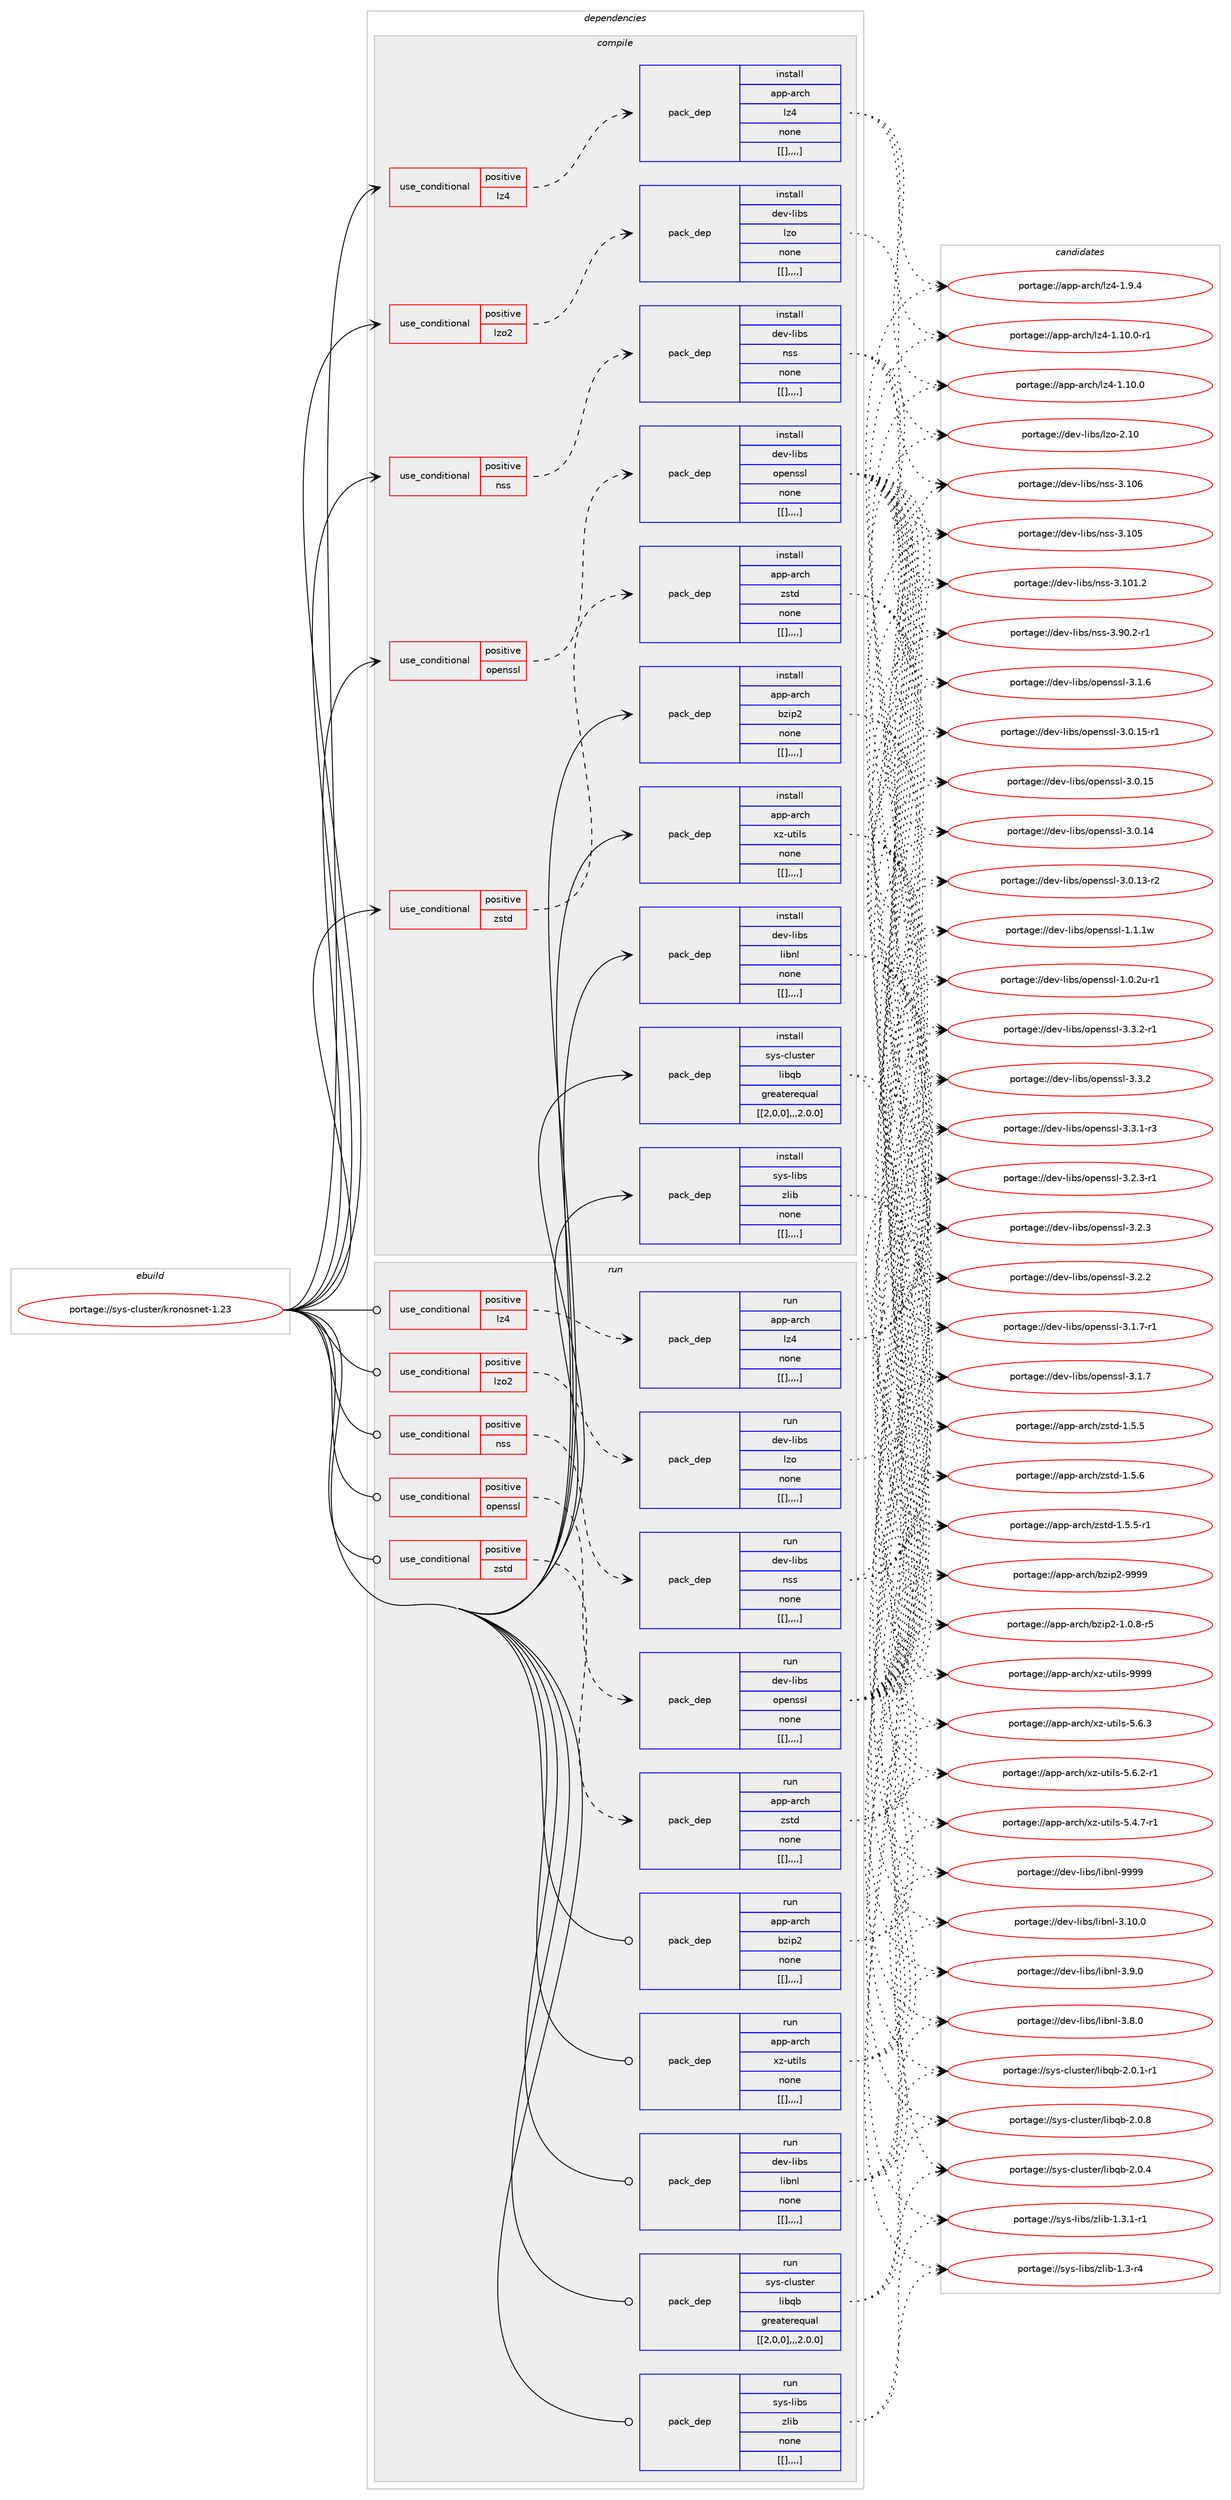 digraph prolog {

# *************
# Graph options
# *************

newrank=true;
concentrate=true;
compound=true;
graph [rankdir=LR,fontname=Helvetica,fontsize=10,ranksep=1.5];#, ranksep=2.5, nodesep=0.2];
edge  [arrowhead=vee];
node  [fontname=Helvetica,fontsize=10];

# **********
# The ebuild
# **********

subgraph cluster_leftcol {
color=gray;
label=<<i>ebuild</i>>;
id [label="portage://sys-cluster/kronosnet-1.23", color=red, width=4, href="../sys-cluster/kronosnet-1.23.svg"];
}

# ****************
# The dependencies
# ****************

subgraph cluster_midcol {
color=gray;
label=<<i>dependencies</i>>;
subgraph cluster_compile {
fillcolor="#eeeeee";
style=filled;
label=<<i>compile</i>>;
subgraph cond244 {
dependency1171 [label=<<TABLE BORDER="0" CELLBORDER="1" CELLSPACING="0" CELLPADDING="4"><TR><TD ROWSPAN="3" CELLPADDING="10">use_conditional</TD></TR><TR><TD>positive</TD></TR><TR><TD>lz4</TD></TR></TABLE>>, shape=none, color=red];
subgraph pack918 {
dependency1173 [label=<<TABLE BORDER="0" CELLBORDER="1" CELLSPACING="0" CELLPADDING="4" WIDTH="220"><TR><TD ROWSPAN="6" CELLPADDING="30">pack_dep</TD></TR><TR><TD WIDTH="110">install</TD></TR><TR><TD>app-arch</TD></TR><TR><TD>lz4</TD></TR><TR><TD>none</TD></TR><TR><TD>[[],,,,]</TD></TR></TABLE>>, shape=none, color=blue];
}
dependency1171:e -> dependency1173:w [weight=20,style="dashed",arrowhead="vee"];
}
id:e -> dependency1171:w [weight=20,style="solid",arrowhead="vee"];
subgraph cond246 {
dependency1175 [label=<<TABLE BORDER="0" CELLBORDER="1" CELLSPACING="0" CELLPADDING="4"><TR><TD ROWSPAN="3" CELLPADDING="10">use_conditional</TD></TR><TR><TD>positive</TD></TR><TR><TD>lzo2</TD></TR></TABLE>>, shape=none, color=red];
subgraph pack920 {
dependency1177 [label=<<TABLE BORDER="0" CELLBORDER="1" CELLSPACING="0" CELLPADDING="4" WIDTH="220"><TR><TD ROWSPAN="6" CELLPADDING="30">pack_dep</TD></TR><TR><TD WIDTH="110">install</TD></TR><TR><TD>dev-libs</TD></TR><TR><TD>lzo</TD></TR><TR><TD>none</TD></TR><TR><TD>[[],,,,]</TD></TR></TABLE>>, shape=none, color=blue];
}
dependency1175:e -> dependency1177:w [weight=20,style="dashed",arrowhead="vee"];
}
id:e -> dependency1175:w [weight=20,style="solid",arrowhead="vee"];
subgraph cond247 {
dependency1179 [label=<<TABLE BORDER="0" CELLBORDER="1" CELLSPACING="0" CELLPADDING="4"><TR><TD ROWSPAN="3" CELLPADDING="10">use_conditional</TD></TR><TR><TD>positive</TD></TR><TR><TD>nss</TD></TR></TABLE>>, shape=none, color=red];
subgraph pack922 {
dependency1180 [label=<<TABLE BORDER="0" CELLBORDER="1" CELLSPACING="0" CELLPADDING="4" WIDTH="220"><TR><TD ROWSPAN="6" CELLPADDING="30">pack_dep</TD></TR><TR><TD WIDTH="110">install</TD></TR><TR><TD>dev-libs</TD></TR><TR><TD>nss</TD></TR><TR><TD>none</TD></TR><TR><TD>[[],,,,]</TD></TR></TABLE>>, shape=none, color=blue];
}
dependency1179:e -> dependency1180:w [weight=20,style="dashed",arrowhead="vee"];
}
id:e -> dependency1179:w [weight=20,style="solid",arrowhead="vee"];
subgraph cond248 {
dependency1182 [label=<<TABLE BORDER="0" CELLBORDER="1" CELLSPACING="0" CELLPADDING="4"><TR><TD ROWSPAN="3" CELLPADDING="10">use_conditional</TD></TR><TR><TD>positive</TD></TR><TR><TD>openssl</TD></TR></TABLE>>, shape=none, color=red];
subgraph pack924 {
dependency1183 [label=<<TABLE BORDER="0" CELLBORDER="1" CELLSPACING="0" CELLPADDING="4" WIDTH="220"><TR><TD ROWSPAN="6" CELLPADDING="30">pack_dep</TD></TR><TR><TD WIDTH="110">install</TD></TR><TR><TD>dev-libs</TD></TR><TR><TD>openssl</TD></TR><TR><TD>none</TD></TR><TR><TD>[[],,,,]</TD></TR></TABLE>>, shape=none, color=blue];
}
dependency1182:e -> dependency1183:w [weight=20,style="dashed",arrowhead="vee"];
}
id:e -> dependency1182:w [weight=20,style="solid",arrowhead="vee"];
subgraph cond249 {
dependency1186 [label=<<TABLE BORDER="0" CELLBORDER="1" CELLSPACING="0" CELLPADDING="4"><TR><TD ROWSPAN="3" CELLPADDING="10">use_conditional</TD></TR><TR><TD>positive</TD></TR><TR><TD>zstd</TD></TR></TABLE>>, shape=none, color=red];
subgraph pack927 {
dependency1188 [label=<<TABLE BORDER="0" CELLBORDER="1" CELLSPACING="0" CELLPADDING="4" WIDTH="220"><TR><TD ROWSPAN="6" CELLPADDING="30">pack_dep</TD></TR><TR><TD WIDTH="110">install</TD></TR><TR><TD>app-arch</TD></TR><TR><TD>zstd</TD></TR><TR><TD>none</TD></TR><TR><TD>[[],,,,]</TD></TR></TABLE>>, shape=none, color=blue];
}
dependency1186:e -> dependency1188:w [weight=20,style="dashed",arrowhead="vee"];
}
id:e -> dependency1186:w [weight=20,style="solid",arrowhead="vee"];
subgraph pack930 {
dependency1192 [label=<<TABLE BORDER="0" CELLBORDER="1" CELLSPACING="0" CELLPADDING="4" WIDTH="220"><TR><TD ROWSPAN="6" CELLPADDING="30">pack_dep</TD></TR><TR><TD WIDTH="110">install</TD></TR><TR><TD>app-arch</TD></TR><TR><TD>bzip2</TD></TR><TR><TD>none</TD></TR><TR><TD>[[],,,,]</TD></TR></TABLE>>, shape=none, color=blue];
}
id:e -> dependency1192:w [weight=20,style="solid",arrowhead="vee"];
subgraph pack931 {
dependency1193 [label=<<TABLE BORDER="0" CELLBORDER="1" CELLSPACING="0" CELLPADDING="4" WIDTH="220"><TR><TD ROWSPAN="6" CELLPADDING="30">pack_dep</TD></TR><TR><TD WIDTH="110">install</TD></TR><TR><TD>app-arch</TD></TR><TR><TD>xz-utils</TD></TR><TR><TD>none</TD></TR><TR><TD>[[],,,,]</TD></TR></TABLE>>, shape=none, color=blue];
}
id:e -> dependency1193:w [weight=20,style="solid",arrowhead="vee"];
subgraph pack933 {
dependency1196 [label=<<TABLE BORDER="0" CELLBORDER="1" CELLSPACING="0" CELLPADDING="4" WIDTH="220"><TR><TD ROWSPAN="6" CELLPADDING="30">pack_dep</TD></TR><TR><TD WIDTH="110">install</TD></TR><TR><TD>dev-libs</TD></TR><TR><TD>libnl</TD></TR><TR><TD>none</TD></TR><TR><TD>[[],,,,]</TD></TR></TABLE>>, shape=none, color=blue];
}
id:e -> dependency1196:w [weight=20,style="solid",arrowhead="vee"];
subgraph pack935 {
dependency1198 [label=<<TABLE BORDER="0" CELLBORDER="1" CELLSPACING="0" CELLPADDING="4" WIDTH="220"><TR><TD ROWSPAN="6" CELLPADDING="30">pack_dep</TD></TR><TR><TD WIDTH="110">install</TD></TR><TR><TD>sys-cluster</TD></TR><TR><TD>libqb</TD></TR><TR><TD>greaterequal</TD></TR><TR><TD>[[2,0,0],,,2.0.0]</TD></TR></TABLE>>, shape=none, color=blue];
}
id:e -> dependency1198:w [weight=20,style="solid",arrowhead="vee"];
subgraph pack936 {
dependency1200 [label=<<TABLE BORDER="0" CELLBORDER="1" CELLSPACING="0" CELLPADDING="4" WIDTH="220"><TR><TD ROWSPAN="6" CELLPADDING="30">pack_dep</TD></TR><TR><TD WIDTH="110">install</TD></TR><TR><TD>sys-libs</TD></TR><TR><TD>zlib</TD></TR><TR><TD>none</TD></TR><TR><TD>[[],,,,]</TD></TR></TABLE>>, shape=none, color=blue];
}
id:e -> dependency1200:w [weight=20,style="solid",arrowhead="vee"];
}
subgraph cluster_compileandrun {
fillcolor="#eeeeee";
style=filled;
label=<<i>compile and run</i>>;
}
subgraph cluster_run {
fillcolor="#eeeeee";
style=filled;
label=<<i>run</i>>;
subgraph cond254 {
dependency1203 [label=<<TABLE BORDER="0" CELLBORDER="1" CELLSPACING="0" CELLPADDING="4"><TR><TD ROWSPAN="3" CELLPADDING="10">use_conditional</TD></TR><TR><TD>positive</TD></TR><TR><TD>lz4</TD></TR></TABLE>>, shape=none, color=red];
subgraph pack939 {
dependency1204 [label=<<TABLE BORDER="0" CELLBORDER="1" CELLSPACING="0" CELLPADDING="4" WIDTH="220"><TR><TD ROWSPAN="6" CELLPADDING="30">pack_dep</TD></TR><TR><TD WIDTH="110">run</TD></TR><TR><TD>app-arch</TD></TR><TR><TD>lz4</TD></TR><TR><TD>none</TD></TR><TR><TD>[[],,,,]</TD></TR></TABLE>>, shape=none, color=blue];
}
dependency1203:e -> dependency1204:w [weight=20,style="dashed",arrowhead="vee"];
}
id:e -> dependency1203:w [weight=20,style="solid",arrowhead="odot"];
subgraph cond255 {
dependency1208 [label=<<TABLE BORDER="0" CELLBORDER="1" CELLSPACING="0" CELLPADDING="4"><TR><TD ROWSPAN="3" CELLPADDING="10">use_conditional</TD></TR><TR><TD>positive</TD></TR><TR><TD>lzo2</TD></TR></TABLE>>, shape=none, color=red];
subgraph pack943 {
dependency1210 [label=<<TABLE BORDER="0" CELLBORDER="1" CELLSPACING="0" CELLPADDING="4" WIDTH="220"><TR><TD ROWSPAN="6" CELLPADDING="30">pack_dep</TD></TR><TR><TD WIDTH="110">run</TD></TR><TR><TD>dev-libs</TD></TR><TR><TD>lzo</TD></TR><TR><TD>none</TD></TR><TR><TD>[[],,,,]</TD></TR></TABLE>>, shape=none, color=blue];
}
dependency1208:e -> dependency1210:w [weight=20,style="dashed",arrowhead="vee"];
}
id:e -> dependency1208:w [weight=20,style="solid",arrowhead="odot"];
subgraph cond257 {
dependency1216 [label=<<TABLE BORDER="0" CELLBORDER="1" CELLSPACING="0" CELLPADDING="4"><TR><TD ROWSPAN="3" CELLPADDING="10">use_conditional</TD></TR><TR><TD>positive</TD></TR><TR><TD>nss</TD></TR></TABLE>>, shape=none, color=red];
subgraph pack948 {
dependency1217 [label=<<TABLE BORDER="0" CELLBORDER="1" CELLSPACING="0" CELLPADDING="4" WIDTH="220"><TR><TD ROWSPAN="6" CELLPADDING="30">pack_dep</TD></TR><TR><TD WIDTH="110">run</TD></TR><TR><TD>dev-libs</TD></TR><TR><TD>nss</TD></TR><TR><TD>none</TD></TR><TR><TD>[[],,,,]</TD></TR></TABLE>>, shape=none, color=blue];
}
dependency1216:e -> dependency1217:w [weight=20,style="dashed",arrowhead="vee"];
}
id:e -> dependency1216:w [weight=20,style="solid",arrowhead="odot"];
subgraph cond260 {
dependency1221 [label=<<TABLE BORDER="0" CELLBORDER="1" CELLSPACING="0" CELLPADDING="4"><TR><TD ROWSPAN="3" CELLPADDING="10">use_conditional</TD></TR><TR><TD>positive</TD></TR><TR><TD>openssl</TD></TR></TABLE>>, shape=none, color=red];
subgraph pack950 {
dependency1222 [label=<<TABLE BORDER="0" CELLBORDER="1" CELLSPACING="0" CELLPADDING="4" WIDTH="220"><TR><TD ROWSPAN="6" CELLPADDING="30">pack_dep</TD></TR><TR><TD WIDTH="110">run</TD></TR><TR><TD>dev-libs</TD></TR><TR><TD>openssl</TD></TR><TR><TD>none</TD></TR><TR><TD>[[],,,,]</TD></TR></TABLE>>, shape=none, color=blue];
}
dependency1221:e -> dependency1222:w [weight=20,style="dashed",arrowhead="vee"];
}
id:e -> dependency1221:w [weight=20,style="solid",arrowhead="odot"];
subgraph cond262 {
dependency1225 [label=<<TABLE BORDER="0" CELLBORDER="1" CELLSPACING="0" CELLPADDING="4"><TR><TD ROWSPAN="3" CELLPADDING="10">use_conditional</TD></TR><TR><TD>positive</TD></TR><TR><TD>zstd</TD></TR></TABLE>>, shape=none, color=red];
subgraph pack952 {
dependency1226 [label=<<TABLE BORDER="0" CELLBORDER="1" CELLSPACING="0" CELLPADDING="4" WIDTH="220"><TR><TD ROWSPAN="6" CELLPADDING="30">pack_dep</TD></TR><TR><TD WIDTH="110">run</TD></TR><TR><TD>app-arch</TD></TR><TR><TD>zstd</TD></TR><TR><TD>none</TD></TR><TR><TD>[[],,,,]</TD></TR></TABLE>>, shape=none, color=blue];
}
dependency1225:e -> dependency1226:w [weight=20,style="dashed",arrowhead="vee"];
}
id:e -> dependency1225:w [weight=20,style="solid",arrowhead="odot"];
subgraph pack953 {
dependency1228 [label=<<TABLE BORDER="0" CELLBORDER="1" CELLSPACING="0" CELLPADDING="4" WIDTH="220"><TR><TD ROWSPAN="6" CELLPADDING="30">pack_dep</TD></TR><TR><TD WIDTH="110">run</TD></TR><TR><TD>app-arch</TD></TR><TR><TD>bzip2</TD></TR><TR><TD>none</TD></TR><TR><TD>[[],,,,]</TD></TR></TABLE>>, shape=none, color=blue];
}
id:e -> dependency1228:w [weight=20,style="solid",arrowhead="odot"];
subgraph pack955 {
dependency1230 [label=<<TABLE BORDER="0" CELLBORDER="1" CELLSPACING="0" CELLPADDING="4" WIDTH="220"><TR><TD ROWSPAN="6" CELLPADDING="30">pack_dep</TD></TR><TR><TD WIDTH="110">run</TD></TR><TR><TD>app-arch</TD></TR><TR><TD>xz-utils</TD></TR><TR><TD>none</TD></TR><TR><TD>[[],,,,]</TD></TR></TABLE>>, shape=none, color=blue];
}
id:e -> dependency1230:w [weight=20,style="solid",arrowhead="odot"];
subgraph pack956 {
dependency1231 [label=<<TABLE BORDER="0" CELLBORDER="1" CELLSPACING="0" CELLPADDING="4" WIDTH="220"><TR><TD ROWSPAN="6" CELLPADDING="30">pack_dep</TD></TR><TR><TD WIDTH="110">run</TD></TR><TR><TD>dev-libs</TD></TR><TR><TD>libnl</TD></TR><TR><TD>none</TD></TR><TR><TD>[[],,,,]</TD></TR></TABLE>>, shape=none, color=blue];
}
id:e -> dependency1231:w [weight=20,style="solid",arrowhead="odot"];
subgraph pack958 {
dependency1234 [label=<<TABLE BORDER="0" CELLBORDER="1" CELLSPACING="0" CELLPADDING="4" WIDTH="220"><TR><TD ROWSPAN="6" CELLPADDING="30">pack_dep</TD></TR><TR><TD WIDTH="110">run</TD></TR><TR><TD>sys-cluster</TD></TR><TR><TD>libqb</TD></TR><TR><TD>greaterequal</TD></TR><TR><TD>[[2,0,0],,,2.0.0]</TD></TR></TABLE>>, shape=none, color=blue];
}
id:e -> dependency1234:w [weight=20,style="solid",arrowhead="odot"];
subgraph pack959 {
dependency1235 [label=<<TABLE BORDER="0" CELLBORDER="1" CELLSPACING="0" CELLPADDING="4" WIDTH="220"><TR><TD ROWSPAN="6" CELLPADDING="30">pack_dep</TD></TR><TR><TD WIDTH="110">run</TD></TR><TR><TD>sys-libs</TD></TR><TR><TD>zlib</TD></TR><TR><TD>none</TD></TR><TR><TD>[[],,,,]</TD></TR></TABLE>>, shape=none, color=blue];
}
id:e -> dependency1235:w [weight=20,style="solid",arrowhead="odot"];
}
}

# **************
# The candidates
# **************

subgraph cluster_choices {
rank=same;
color=gray;
label=<<i>candidates</i>>;

subgraph choice876 {
color=black;
nodesep=1;
choice971121124597114991044710812252454946494846484511449 [label="portage://app-arch/lz4-1.10.0-r1", color=red, width=4,href="../app-arch/lz4-1.10.0-r1.svg"];
choice97112112459711499104471081225245494649484648 [label="portage://app-arch/lz4-1.10.0", color=red, width=4,href="../app-arch/lz4-1.10.0.svg"];
choice971121124597114991044710812252454946574652 [label="portage://app-arch/lz4-1.9.4", color=red, width=4,href="../app-arch/lz4-1.9.4.svg"];
dependency1173:e -> choice971121124597114991044710812252454946494846484511449:w [style=dotted,weight="100"];
dependency1173:e -> choice97112112459711499104471081225245494649484648:w [style=dotted,weight="100"];
dependency1173:e -> choice971121124597114991044710812252454946574652:w [style=dotted,weight="100"];
}
subgraph choice880 {
color=black;
nodesep=1;
choice1001011184510810598115471081221114550464948 [label="portage://dev-libs/lzo-2.10", color=red, width=4,href="../dev-libs/lzo-2.10.svg"];
dependency1177:e -> choice1001011184510810598115471081221114550464948:w [style=dotted,weight="100"];
}
subgraph choice881 {
color=black;
nodesep=1;
choice100101118451081059811547110115115455146494854 [label="portage://dev-libs/nss-3.106", color=red, width=4,href="../dev-libs/nss-3.106.svg"];
choice100101118451081059811547110115115455146494853 [label="portage://dev-libs/nss-3.105", color=red, width=4,href="../dev-libs/nss-3.105.svg"];
choice1001011184510810598115471101151154551464948494650 [label="portage://dev-libs/nss-3.101.2", color=red, width=4,href="../dev-libs/nss-3.101.2.svg"];
choice100101118451081059811547110115115455146574846504511449 [label="portage://dev-libs/nss-3.90.2-r1", color=red, width=4,href="../dev-libs/nss-3.90.2-r1.svg"];
dependency1180:e -> choice100101118451081059811547110115115455146494854:w [style=dotted,weight="100"];
dependency1180:e -> choice100101118451081059811547110115115455146494853:w [style=dotted,weight="100"];
dependency1180:e -> choice1001011184510810598115471101151154551464948494650:w [style=dotted,weight="100"];
dependency1180:e -> choice100101118451081059811547110115115455146574846504511449:w [style=dotted,weight="100"];
}
subgraph choice884 {
color=black;
nodesep=1;
choice1001011184510810598115471111121011101151151084551465146504511449 [label="portage://dev-libs/openssl-3.3.2-r1", color=red, width=4,href="../dev-libs/openssl-3.3.2-r1.svg"];
choice100101118451081059811547111112101110115115108455146514650 [label="portage://dev-libs/openssl-3.3.2", color=red, width=4,href="../dev-libs/openssl-3.3.2.svg"];
choice1001011184510810598115471111121011101151151084551465146494511451 [label="portage://dev-libs/openssl-3.3.1-r3", color=red, width=4,href="../dev-libs/openssl-3.3.1-r3.svg"];
choice1001011184510810598115471111121011101151151084551465046514511449 [label="portage://dev-libs/openssl-3.2.3-r1", color=red, width=4,href="../dev-libs/openssl-3.2.3-r1.svg"];
choice100101118451081059811547111112101110115115108455146504651 [label="portage://dev-libs/openssl-3.2.3", color=red, width=4,href="../dev-libs/openssl-3.2.3.svg"];
choice100101118451081059811547111112101110115115108455146504650 [label="portage://dev-libs/openssl-3.2.2", color=red, width=4,href="../dev-libs/openssl-3.2.2.svg"];
choice1001011184510810598115471111121011101151151084551464946554511449 [label="portage://dev-libs/openssl-3.1.7-r1", color=red, width=4,href="../dev-libs/openssl-3.1.7-r1.svg"];
choice100101118451081059811547111112101110115115108455146494655 [label="portage://dev-libs/openssl-3.1.7", color=red, width=4,href="../dev-libs/openssl-3.1.7.svg"];
choice100101118451081059811547111112101110115115108455146494654 [label="portage://dev-libs/openssl-3.1.6", color=red, width=4,href="../dev-libs/openssl-3.1.6.svg"];
choice100101118451081059811547111112101110115115108455146484649534511449 [label="portage://dev-libs/openssl-3.0.15-r1", color=red, width=4,href="../dev-libs/openssl-3.0.15-r1.svg"];
choice10010111845108105981154711111210111011511510845514648464953 [label="portage://dev-libs/openssl-3.0.15", color=red, width=4,href="../dev-libs/openssl-3.0.15.svg"];
choice10010111845108105981154711111210111011511510845514648464952 [label="portage://dev-libs/openssl-3.0.14", color=red, width=4,href="../dev-libs/openssl-3.0.14.svg"];
choice100101118451081059811547111112101110115115108455146484649514511450 [label="portage://dev-libs/openssl-3.0.13-r2", color=red, width=4,href="../dev-libs/openssl-3.0.13-r2.svg"];
choice100101118451081059811547111112101110115115108454946494649119 [label="portage://dev-libs/openssl-1.1.1w", color=red, width=4,href="../dev-libs/openssl-1.1.1w.svg"];
choice1001011184510810598115471111121011101151151084549464846501174511449 [label="portage://dev-libs/openssl-1.0.2u-r1", color=red, width=4,href="../dev-libs/openssl-1.0.2u-r1.svg"];
dependency1183:e -> choice1001011184510810598115471111121011101151151084551465146504511449:w [style=dotted,weight="100"];
dependency1183:e -> choice100101118451081059811547111112101110115115108455146514650:w [style=dotted,weight="100"];
dependency1183:e -> choice1001011184510810598115471111121011101151151084551465146494511451:w [style=dotted,weight="100"];
dependency1183:e -> choice1001011184510810598115471111121011101151151084551465046514511449:w [style=dotted,weight="100"];
dependency1183:e -> choice100101118451081059811547111112101110115115108455146504651:w [style=dotted,weight="100"];
dependency1183:e -> choice100101118451081059811547111112101110115115108455146504650:w [style=dotted,weight="100"];
dependency1183:e -> choice1001011184510810598115471111121011101151151084551464946554511449:w [style=dotted,weight="100"];
dependency1183:e -> choice100101118451081059811547111112101110115115108455146494655:w [style=dotted,weight="100"];
dependency1183:e -> choice100101118451081059811547111112101110115115108455146494654:w [style=dotted,weight="100"];
dependency1183:e -> choice100101118451081059811547111112101110115115108455146484649534511449:w [style=dotted,weight="100"];
dependency1183:e -> choice10010111845108105981154711111210111011511510845514648464953:w [style=dotted,weight="100"];
dependency1183:e -> choice10010111845108105981154711111210111011511510845514648464952:w [style=dotted,weight="100"];
dependency1183:e -> choice100101118451081059811547111112101110115115108455146484649514511450:w [style=dotted,weight="100"];
dependency1183:e -> choice100101118451081059811547111112101110115115108454946494649119:w [style=dotted,weight="100"];
dependency1183:e -> choice1001011184510810598115471111121011101151151084549464846501174511449:w [style=dotted,weight="100"];
}
subgraph choice891 {
color=black;
nodesep=1;
choice9711211245971149910447122115116100454946534654 [label="portage://app-arch/zstd-1.5.6", color=red, width=4,href="../app-arch/zstd-1.5.6.svg"];
choice97112112459711499104471221151161004549465346534511449 [label="portage://app-arch/zstd-1.5.5-r1", color=red, width=4,href="../app-arch/zstd-1.5.5-r1.svg"];
choice9711211245971149910447122115116100454946534653 [label="portage://app-arch/zstd-1.5.5", color=red, width=4,href="../app-arch/zstd-1.5.5.svg"];
dependency1188:e -> choice9711211245971149910447122115116100454946534654:w [style=dotted,weight="100"];
dependency1188:e -> choice97112112459711499104471221151161004549465346534511449:w [style=dotted,weight="100"];
dependency1188:e -> choice9711211245971149910447122115116100454946534653:w [style=dotted,weight="100"];
}
subgraph choice893 {
color=black;
nodesep=1;
choice971121124597114991044798122105112504557575757 [label="portage://app-arch/bzip2-9999", color=red, width=4,href="../app-arch/bzip2-9999.svg"];
choice971121124597114991044798122105112504549464846564511453 [label="portage://app-arch/bzip2-1.0.8-r5", color=red, width=4,href="../app-arch/bzip2-1.0.8-r5.svg"];
dependency1192:e -> choice971121124597114991044798122105112504557575757:w [style=dotted,weight="100"];
dependency1192:e -> choice971121124597114991044798122105112504549464846564511453:w [style=dotted,weight="100"];
}
subgraph choice895 {
color=black;
nodesep=1;
choice9711211245971149910447120122451171161051081154557575757 [label="portage://app-arch/xz-utils-9999", color=red, width=4,href="../app-arch/xz-utils-9999.svg"];
choice971121124597114991044712012245117116105108115455346544651 [label="portage://app-arch/xz-utils-5.6.3", color=red, width=4,href="../app-arch/xz-utils-5.6.3.svg"];
choice9711211245971149910447120122451171161051081154553465446504511449 [label="portage://app-arch/xz-utils-5.6.2-r1", color=red, width=4,href="../app-arch/xz-utils-5.6.2-r1.svg"];
choice9711211245971149910447120122451171161051081154553465246554511449 [label="portage://app-arch/xz-utils-5.4.7-r1", color=red, width=4,href="../app-arch/xz-utils-5.4.7-r1.svg"];
dependency1193:e -> choice9711211245971149910447120122451171161051081154557575757:w [style=dotted,weight="100"];
dependency1193:e -> choice971121124597114991044712012245117116105108115455346544651:w [style=dotted,weight="100"];
dependency1193:e -> choice9711211245971149910447120122451171161051081154553465446504511449:w [style=dotted,weight="100"];
dependency1193:e -> choice9711211245971149910447120122451171161051081154553465246554511449:w [style=dotted,weight="100"];
}
subgraph choice897 {
color=black;
nodesep=1;
choice100101118451081059811547108105981101084557575757 [label="portage://dev-libs/libnl-9999", color=red, width=4,href="../dev-libs/libnl-9999.svg"];
choice1001011184510810598115471081059811010845514649484648 [label="portage://dev-libs/libnl-3.10.0", color=red, width=4,href="../dev-libs/libnl-3.10.0.svg"];
choice10010111845108105981154710810598110108455146574648 [label="portage://dev-libs/libnl-3.9.0", color=red, width=4,href="../dev-libs/libnl-3.9.0.svg"];
choice10010111845108105981154710810598110108455146564648 [label="portage://dev-libs/libnl-3.8.0", color=red, width=4,href="../dev-libs/libnl-3.8.0.svg"];
dependency1196:e -> choice100101118451081059811547108105981101084557575757:w [style=dotted,weight="100"];
dependency1196:e -> choice1001011184510810598115471081059811010845514649484648:w [style=dotted,weight="100"];
dependency1196:e -> choice10010111845108105981154710810598110108455146574648:w [style=dotted,weight="100"];
dependency1196:e -> choice10010111845108105981154710810598110108455146564648:w [style=dotted,weight="100"];
}
subgraph choice899 {
color=black;
nodesep=1;
choice1151211154599108117115116101114471081059811398455046484656 [label="portage://sys-cluster/libqb-2.0.8", color=red, width=4,href="../sys-cluster/libqb-2.0.8.svg"];
choice1151211154599108117115116101114471081059811398455046484652 [label="portage://sys-cluster/libqb-2.0.4", color=red, width=4,href="../sys-cluster/libqb-2.0.4.svg"];
choice11512111545991081171151161011144710810598113984550464846494511449 [label="portage://sys-cluster/libqb-2.0.1-r1", color=red, width=4,href="../sys-cluster/libqb-2.0.1-r1.svg"];
dependency1198:e -> choice1151211154599108117115116101114471081059811398455046484656:w [style=dotted,weight="100"];
dependency1198:e -> choice1151211154599108117115116101114471081059811398455046484652:w [style=dotted,weight="100"];
dependency1198:e -> choice11512111545991081171151161011144710810598113984550464846494511449:w [style=dotted,weight="100"];
}
subgraph choice900 {
color=black;
nodesep=1;
choice115121115451081059811547122108105984549465146494511449 [label="portage://sys-libs/zlib-1.3.1-r1", color=red, width=4,href="../sys-libs/zlib-1.3.1-r1.svg"];
choice11512111545108105981154712210810598454946514511452 [label="portage://sys-libs/zlib-1.3-r4", color=red, width=4,href="../sys-libs/zlib-1.3-r4.svg"];
dependency1200:e -> choice115121115451081059811547122108105984549465146494511449:w [style=dotted,weight="100"];
dependency1200:e -> choice11512111545108105981154712210810598454946514511452:w [style=dotted,weight="100"];
}
subgraph choice903 {
color=black;
nodesep=1;
choice971121124597114991044710812252454946494846484511449 [label="portage://app-arch/lz4-1.10.0-r1", color=red, width=4,href="../app-arch/lz4-1.10.0-r1.svg"];
choice97112112459711499104471081225245494649484648 [label="portage://app-arch/lz4-1.10.0", color=red, width=4,href="../app-arch/lz4-1.10.0.svg"];
choice971121124597114991044710812252454946574652 [label="portage://app-arch/lz4-1.9.4", color=red, width=4,href="../app-arch/lz4-1.9.4.svg"];
dependency1204:e -> choice971121124597114991044710812252454946494846484511449:w [style=dotted,weight="100"];
dependency1204:e -> choice97112112459711499104471081225245494649484648:w [style=dotted,weight="100"];
dependency1204:e -> choice971121124597114991044710812252454946574652:w [style=dotted,weight="100"];
}
subgraph choice905 {
color=black;
nodesep=1;
choice1001011184510810598115471081221114550464948 [label="portage://dev-libs/lzo-2.10", color=red, width=4,href="../dev-libs/lzo-2.10.svg"];
dependency1210:e -> choice1001011184510810598115471081221114550464948:w [style=dotted,weight="100"];
}
subgraph choice906 {
color=black;
nodesep=1;
choice100101118451081059811547110115115455146494854 [label="portage://dev-libs/nss-3.106", color=red, width=4,href="../dev-libs/nss-3.106.svg"];
choice100101118451081059811547110115115455146494853 [label="portage://dev-libs/nss-3.105", color=red, width=4,href="../dev-libs/nss-3.105.svg"];
choice1001011184510810598115471101151154551464948494650 [label="portage://dev-libs/nss-3.101.2", color=red, width=4,href="../dev-libs/nss-3.101.2.svg"];
choice100101118451081059811547110115115455146574846504511449 [label="portage://dev-libs/nss-3.90.2-r1", color=red, width=4,href="../dev-libs/nss-3.90.2-r1.svg"];
dependency1217:e -> choice100101118451081059811547110115115455146494854:w [style=dotted,weight="100"];
dependency1217:e -> choice100101118451081059811547110115115455146494853:w [style=dotted,weight="100"];
dependency1217:e -> choice1001011184510810598115471101151154551464948494650:w [style=dotted,weight="100"];
dependency1217:e -> choice100101118451081059811547110115115455146574846504511449:w [style=dotted,weight="100"];
}
subgraph choice910 {
color=black;
nodesep=1;
choice1001011184510810598115471111121011101151151084551465146504511449 [label="portage://dev-libs/openssl-3.3.2-r1", color=red, width=4,href="../dev-libs/openssl-3.3.2-r1.svg"];
choice100101118451081059811547111112101110115115108455146514650 [label="portage://dev-libs/openssl-3.3.2", color=red, width=4,href="../dev-libs/openssl-3.3.2.svg"];
choice1001011184510810598115471111121011101151151084551465146494511451 [label="portage://dev-libs/openssl-3.3.1-r3", color=red, width=4,href="../dev-libs/openssl-3.3.1-r3.svg"];
choice1001011184510810598115471111121011101151151084551465046514511449 [label="portage://dev-libs/openssl-3.2.3-r1", color=red, width=4,href="../dev-libs/openssl-3.2.3-r1.svg"];
choice100101118451081059811547111112101110115115108455146504651 [label="portage://dev-libs/openssl-3.2.3", color=red, width=4,href="../dev-libs/openssl-3.2.3.svg"];
choice100101118451081059811547111112101110115115108455146504650 [label="portage://dev-libs/openssl-3.2.2", color=red, width=4,href="../dev-libs/openssl-3.2.2.svg"];
choice1001011184510810598115471111121011101151151084551464946554511449 [label="portage://dev-libs/openssl-3.1.7-r1", color=red, width=4,href="../dev-libs/openssl-3.1.7-r1.svg"];
choice100101118451081059811547111112101110115115108455146494655 [label="portage://dev-libs/openssl-3.1.7", color=red, width=4,href="../dev-libs/openssl-3.1.7.svg"];
choice100101118451081059811547111112101110115115108455146494654 [label="portage://dev-libs/openssl-3.1.6", color=red, width=4,href="../dev-libs/openssl-3.1.6.svg"];
choice100101118451081059811547111112101110115115108455146484649534511449 [label="portage://dev-libs/openssl-3.0.15-r1", color=red, width=4,href="../dev-libs/openssl-3.0.15-r1.svg"];
choice10010111845108105981154711111210111011511510845514648464953 [label="portage://dev-libs/openssl-3.0.15", color=red, width=4,href="../dev-libs/openssl-3.0.15.svg"];
choice10010111845108105981154711111210111011511510845514648464952 [label="portage://dev-libs/openssl-3.0.14", color=red, width=4,href="../dev-libs/openssl-3.0.14.svg"];
choice100101118451081059811547111112101110115115108455146484649514511450 [label="portage://dev-libs/openssl-3.0.13-r2", color=red, width=4,href="../dev-libs/openssl-3.0.13-r2.svg"];
choice100101118451081059811547111112101110115115108454946494649119 [label="portage://dev-libs/openssl-1.1.1w", color=red, width=4,href="../dev-libs/openssl-1.1.1w.svg"];
choice1001011184510810598115471111121011101151151084549464846501174511449 [label="portage://dev-libs/openssl-1.0.2u-r1", color=red, width=4,href="../dev-libs/openssl-1.0.2u-r1.svg"];
dependency1222:e -> choice1001011184510810598115471111121011101151151084551465146504511449:w [style=dotted,weight="100"];
dependency1222:e -> choice100101118451081059811547111112101110115115108455146514650:w [style=dotted,weight="100"];
dependency1222:e -> choice1001011184510810598115471111121011101151151084551465146494511451:w [style=dotted,weight="100"];
dependency1222:e -> choice1001011184510810598115471111121011101151151084551465046514511449:w [style=dotted,weight="100"];
dependency1222:e -> choice100101118451081059811547111112101110115115108455146504651:w [style=dotted,weight="100"];
dependency1222:e -> choice100101118451081059811547111112101110115115108455146504650:w [style=dotted,weight="100"];
dependency1222:e -> choice1001011184510810598115471111121011101151151084551464946554511449:w [style=dotted,weight="100"];
dependency1222:e -> choice100101118451081059811547111112101110115115108455146494655:w [style=dotted,weight="100"];
dependency1222:e -> choice100101118451081059811547111112101110115115108455146494654:w [style=dotted,weight="100"];
dependency1222:e -> choice100101118451081059811547111112101110115115108455146484649534511449:w [style=dotted,weight="100"];
dependency1222:e -> choice10010111845108105981154711111210111011511510845514648464953:w [style=dotted,weight="100"];
dependency1222:e -> choice10010111845108105981154711111210111011511510845514648464952:w [style=dotted,weight="100"];
dependency1222:e -> choice100101118451081059811547111112101110115115108455146484649514511450:w [style=dotted,weight="100"];
dependency1222:e -> choice100101118451081059811547111112101110115115108454946494649119:w [style=dotted,weight="100"];
dependency1222:e -> choice1001011184510810598115471111121011101151151084549464846501174511449:w [style=dotted,weight="100"];
}
subgraph choice918 {
color=black;
nodesep=1;
choice9711211245971149910447122115116100454946534654 [label="portage://app-arch/zstd-1.5.6", color=red, width=4,href="../app-arch/zstd-1.5.6.svg"];
choice97112112459711499104471221151161004549465346534511449 [label="portage://app-arch/zstd-1.5.5-r1", color=red, width=4,href="../app-arch/zstd-1.5.5-r1.svg"];
choice9711211245971149910447122115116100454946534653 [label="portage://app-arch/zstd-1.5.5", color=red, width=4,href="../app-arch/zstd-1.5.5.svg"];
dependency1226:e -> choice9711211245971149910447122115116100454946534654:w [style=dotted,weight="100"];
dependency1226:e -> choice97112112459711499104471221151161004549465346534511449:w [style=dotted,weight="100"];
dependency1226:e -> choice9711211245971149910447122115116100454946534653:w [style=dotted,weight="100"];
}
subgraph choice920 {
color=black;
nodesep=1;
choice971121124597114991044798122105112504557575757 [label="portage://app-arch/bzip2-9999", color=red, width=4,href="../app-arch/bzip2-9999.svg"];
choice971121124597114991044798122105112504549464846564511453 [label="portage://app-arch/bzip2-1.0.8-r5", color=red, width=4,href="../app-arch/bzip2-1.0.8-r5.svg"];
dependency1228:e -> choice971121124597114991044798122105112504557575757:w [style=dotted,weight="100"];
dependency1228:e -> choice971121124597114991044798122105112504549464846564511453:w [style=dotted,weight="100"];
}
subgraph choice921 {
color=black;
nodesep=1;
choice9711211245971149910447120122451171161051081154557575757 [label="portage://app-arch/xz-utils-9999", color=red, width=4,href="../app-arch/xz-utils-9999.svg"];
choice971121124597114991044712012245117116105108115455346544651 [label="portage://app-arch/xz-utils-5.6.3", color=red, width=4,href="../app-arch/xz-utils-5.6.3.svg"];
choice9711211245971149910447120122451171161051081154553465446504511449 [label="portage://app-arch/xz-utils-5.6.2-r1", color=red, width=4,href="../app-arch/xz-utils-5.6.2-r1.svg"];
choice9711211245971149910447120122451171161051081154553465246554511449 [label="portage://app-arch/xz-utils-5.4.7-r1", color=red, width=4,href="../app-arch/xz-utils-5.4.7-r1.svg"];
dependency1230:e -> choice9711211245971149910447120122451171161051081154557575757:w [style=dotted,weight="100"];
dependency1230:e -> choice971121124597114991044712012245117116105108115455346544651:w [style=dotted,weight="100"];
dependency1230:e -> choice9711211245971149910447120122451171161051081154553465446504511449:w [style=dotted,weight="100"];
dependency1230:e -> choice9711211245971149910447120122451171161051081154553465246554511449:w [style=dotted,weight="100"];
}
subgraph choice923 {
color=black;
nodesep=1;
choice100101118451081059811547108105981101084557575757 [label="portage://dev-libs/libnl-9999", color=red, width=4,href="../dev-libs/libnl-9999.svg"];
choice1001011184510810598115471081059811010845514649484648 [label="portage://dev-libs/libnl-3.10.0", color=red, width=4,href="../dev-libs/libnl-3.10.0.svg"];
choice10010111845108105981154710810598110108455146574648 [label="portage://dev-libs/libnl-3.9.0", color=red, width=4,href="../dev-libs/libnl-3.9.0.svg"];
choice10010111845108105981154710810598110108455146564648 [label="portage://dev-libs/libnl-3.8.0", color=red, width=4,href="../dev-libs/libnl-3.8.0.svg"];
dependency1231:e -> choice100101118451081059811547108105981101084557575757:w [style=dotted,weight="100"];
dependency1231:e -> choice1001011184510810598115471081059811010845514649484648:w [style=dotted,weight="100"];
dependency1231:e -> choice10010111845108105981154710810598110108455146574648:w [style=dotted,weight="100"];
dependency1231:e -> choice10010111845108105981154710810598110108455146564648:w [style=dotted,weight="100"];
}
subgraph choice926 {
color=black;
nodesep=1;
choice1151211154599108117115116101114471081059811398455046484656 [label="portage://sys-cluster/libqb-2.0.8", color=red, width=4,href="../sys-cluster/libqb-2.0.8.svg"];
choice1151211154599108117115116101114471081059811398455046484652 [label="portage://sys-cluster/libqb-2.0.4", color=red, width=4,href="../sys-cluster/libqb-2.0.4.svg"];
choice11512111545991081171151161011144710810598113984550464846494511449 [label="portage://sys-cluster/libqb-2.0.1-r1", color=red, width=4,href="../sys-cluster/libqb-2.0.1-r1.svg"];
dependency1234:e -> choice1151211154599108117115116101114471081059811398455046484656:w [style=dotted,weight="100"];
dependency1234:e -> choice1151211154599108117115116101114471081059811398455046484652:w [style=dotted,weight="100"];
dependency1234:e -> choice11512111545991081171151161011144710810598113984550464846494511449:w [style=dotted,weight="100"];
}
subgraph choice929 {
color=black;
nodesep=1;
choice115121115451081059811547122108105984549465146494511449 [label="portage://sys-libs/zlib-1.3.1-r1", color=red, width=4,href="../sys-libs/zlib-1.3.1-r1.svg"];
choice11512111545108105981154712210810598454946514511452 [label="portage://sys-libs/zlib-1.3-r4", color=red, width=4,href="../sys-libs/zlib-1.3-r4.svg"];
dependency1235:e -> choice115121115451081059811547122108105984549465146494511449:w [style=dotted,weight="100"];
dependency1235:e -> choice11512111545108105981154712210810598454946514511452:w [style=dotted,weight="100"];
}
}

}
